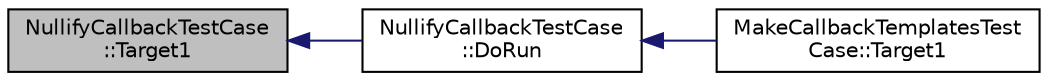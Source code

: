 digraph "NullifyCallbackTestCase::Target1"
{
  edge [fontname="Helvetica",fontsize="10",labelfontname="Helvetica",labelfontsize="10"];
  node [fontname="Helvetica",fontsize="10",shape=record];
  rankdir="LR";
  Node1 [label="NullifyCallbackTestCase\l::Target1",height=0.2,width=0.4,color="black", fillcolor="grey75", style="filled", fontcolor="black"];
  Node1 -> Node2 [dir="back",color="midnightblue",fontsize="10",style="solid"];
  Node2 [label="NullifyCallbackTestCase\l::DoRun",height=0.2,width=0.4,color="black", fillcolor="white", style="filled",URL="$db/d9b/classNullifyCallbackTestCase.html#ae20af2bdd79c85be1b075171568c4ecc",tooltip="Implementation to actually run this TestCase. "];
  Node2 -> Node3 [dir="back",color="midnightblue",fontsize="10",style="solid"];
  Node3 [label="MakeCallbackTemplatesTest\lCase::Target1",height=0.2,width=0.4,color="black", fillcolor="white", style="filled",URL="$d1/d1c/classMakeCallbackTemplatesTestCase.html#ae36412d99973065222e9ef7cb75a68a8"];
}
